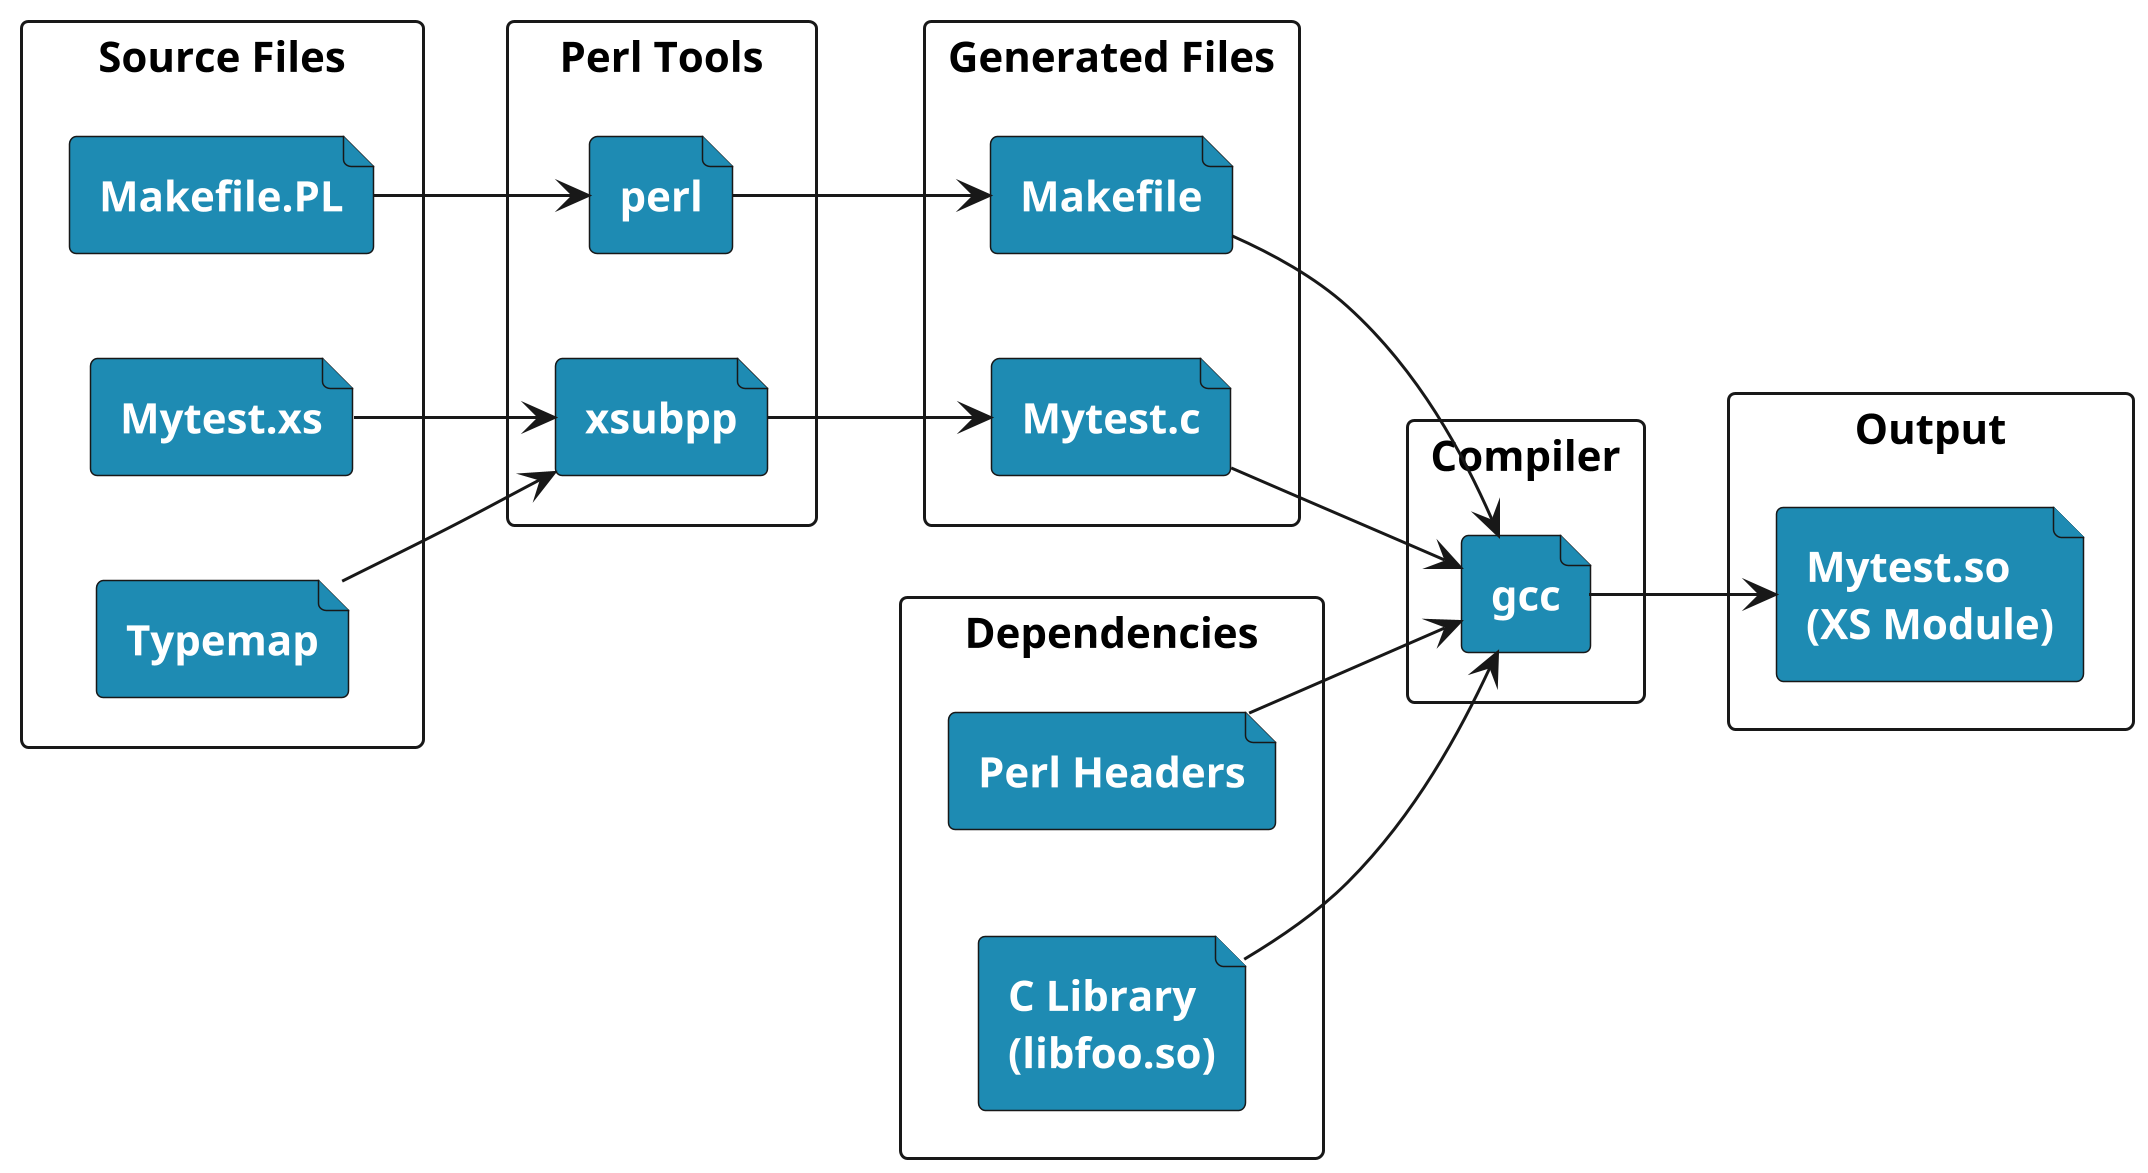 @startuml
left to right direction
scale 3
skinparam file {
    BackgroundColor #1E8BB3
    FontColor white
    FontStyle bold
}

rectangle "Source Files" {
  file "Mytest.xs" as XS
  file "Makefile.PL" as MAKEFILE
  file "Typemap" as TYPEMAP
}

rectangle "Perl Tools" {
  file "perl" as PERL
  file "xsubpp" as XSUBPP
}

rectangle "Generated Files" {
  file "Mytest.c" as C_FILE
  file "Makefile" as MK
}

rectangle "Compiler" {
  file "gcc" as GCC
}

rectangle "Dependencies" {
  file "Perl Headers" as PERL_HDR
  file "C Library\n(libfoo.so)" as C_LIB
}

rectangle "Output" {
  file "Mytest.so\n(XS Module)" as SO_FILE
}

XS --> XSUBPP
TYPEMAP --> XSUBPP
XSUBPP --> C_FILE

MAKEFILE --> PERL
PERL --> MK

MK --> GCC
C_FILE --> GCC
PERL_HDR --> GCC
C_LIB --> GCC

GCC --> SO_FILE
@enduml
